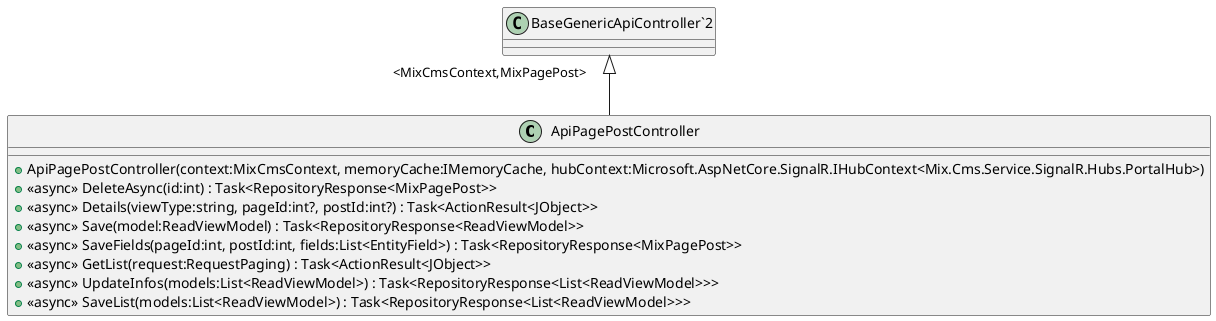 @startuml
class ApiPagePostController {
    + ApiPagePostController(context:MixCmsContext, memoryCache:IMemoryCache, hubContext:Microsoft.AspNetCore.SignalR.IHubContext<Mix.Cms.Service.SignalR.Hubs.PortalHub>)
    + <<async>> DeleteAsync(id:int) : Task<RepositoryResponse<MixPagePost>>
    + <<async>> Details(viewType:string, pageId:int?, postId:int?) : Task<ActionResult<JObject>>
    + <<async>> Save(model:ReadViewModel) : Task<RepositoryResponse<ReadViewModel>>
    + <<async>> SaveFields(pageId:int, postId:int, fields:List<EntityField>) : Task<RepositoryResponse<MixPagePost>>
    + <<async>> GetList(request:RequestPaging) : Task<ActionResult<JObject>>
    + <<async>> UpdateInfos(models:List<ReadViewModel>) : Task<RepositoryResponse<List<ReadViewModel>>>
    + <<async>> SaveList(models:List<ReadViewModel>) : Task<RepositoryResponse<List<ReadViewModel>>>
}
"BaseGenericApiController`2" "<MixCmsContext,MixPagePost>" <|-- ApiPagePostController
@enduml
